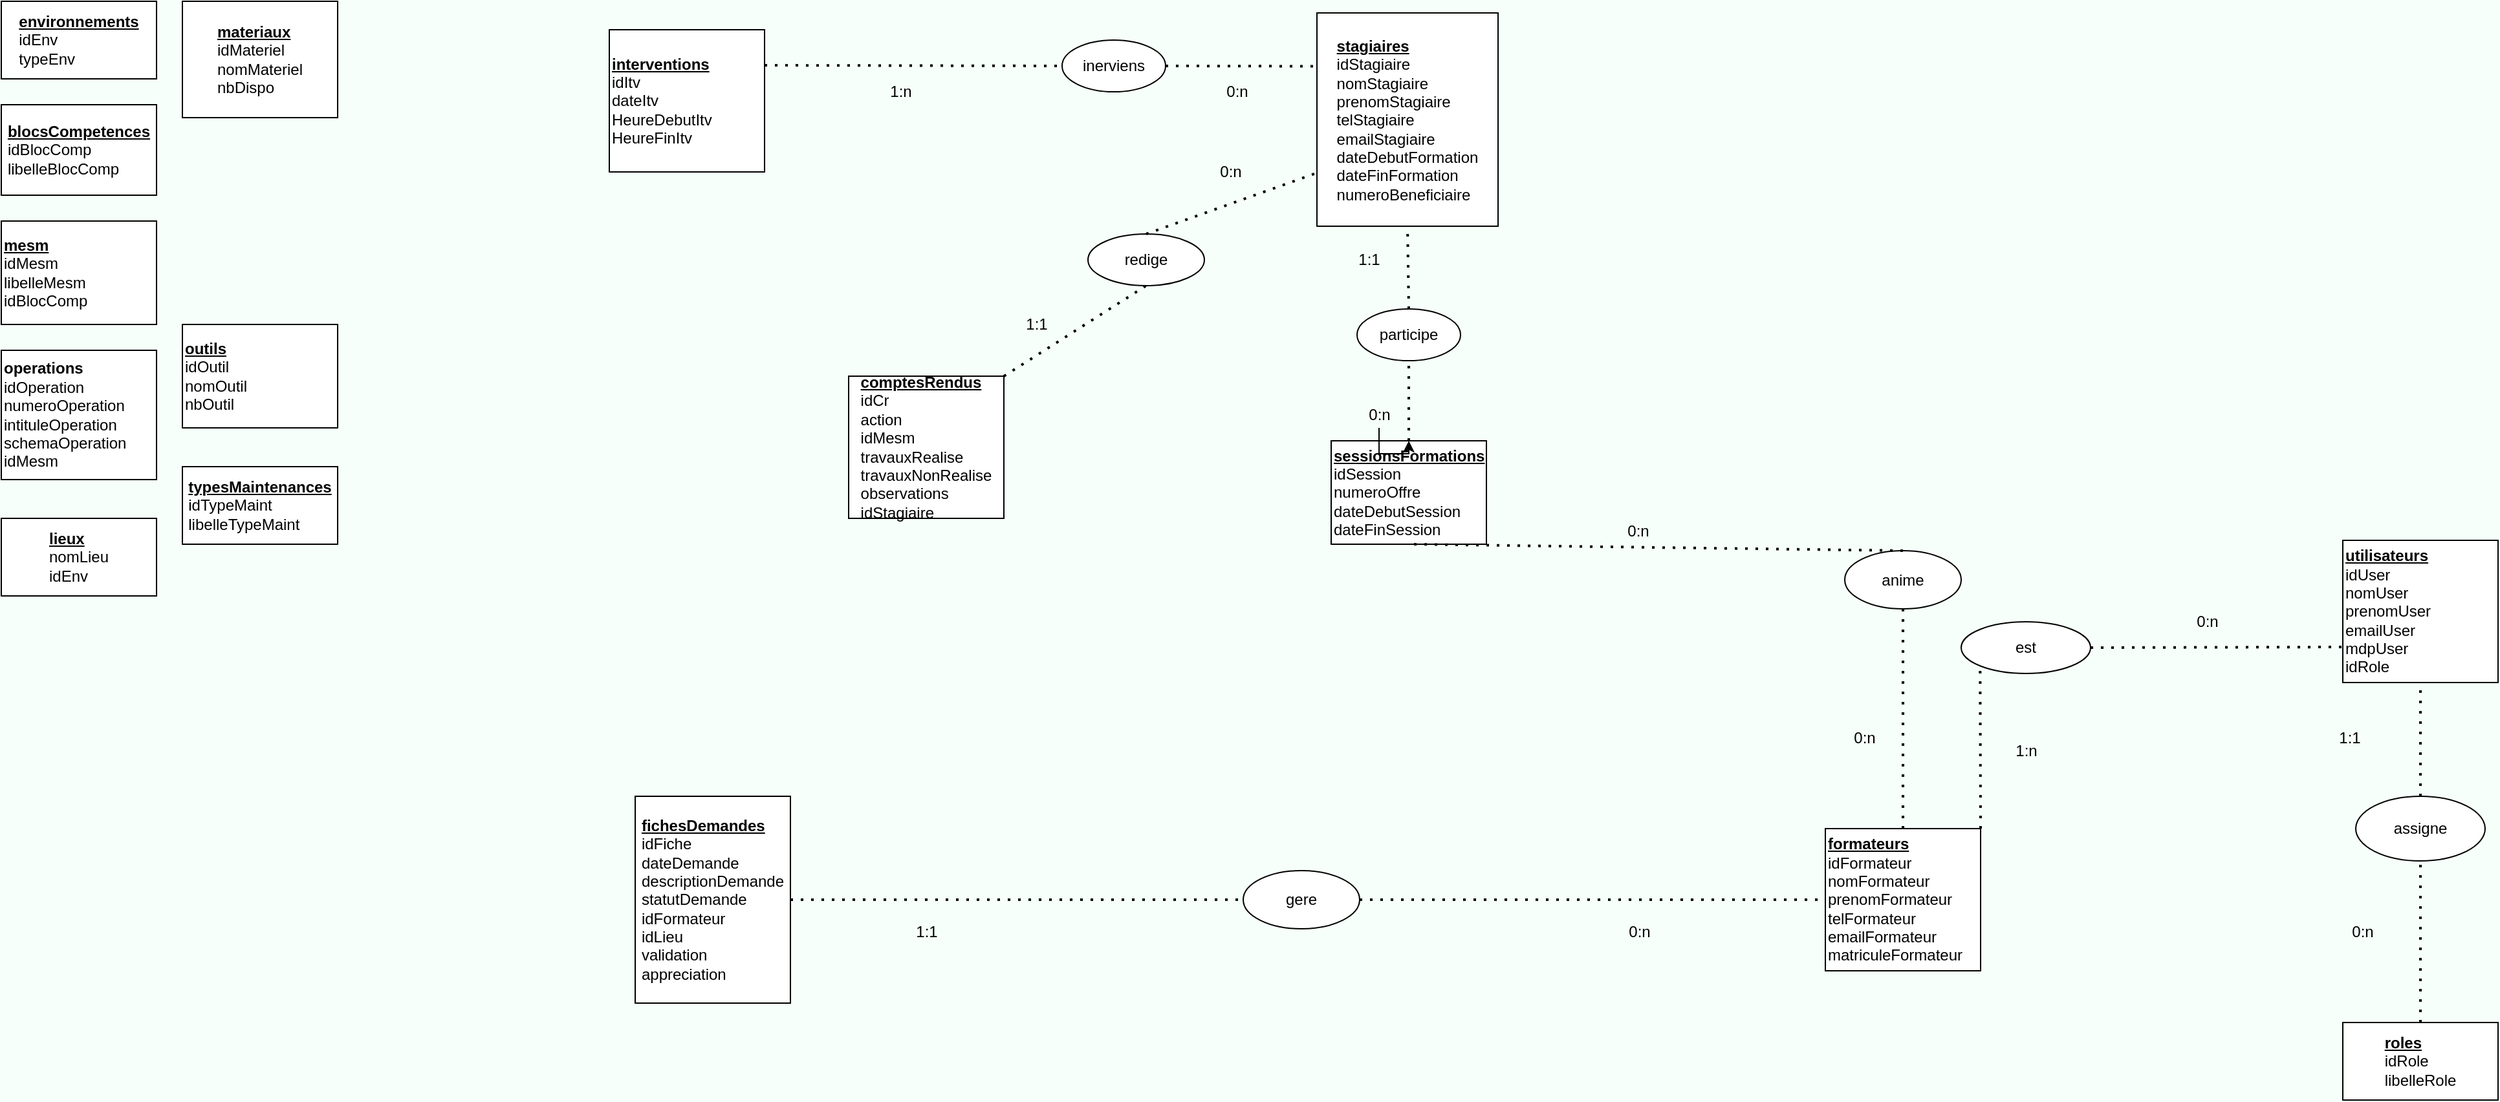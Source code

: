 <mxfile version="14.4.2" type="device"><diagram id="XcaUGge9TAUIBpKxATK-" name="Page-1"><mxGraphModel dx="1673" dy="896" grid="1" gridSize="10" guides="1" tooltips="1" connect="1" arrows="1" fold="1" page="1" pageScale="1" pageWidth="2500" pageHeight="2500" background="#F7FFFB" math="0" shadow="0"><root><mxCell id="0"/><mxCell id="1" parent="0"/><mxCell id="6x4A8jsHUXeofBG4FEEy-1" value="&lt;b&gt;&lt;u&gt;utilisateurs&lt;/u&gt;&lt;/b&gt;&lt;br&gt;idUser&lt;br&gt;nomUser&lt;br&gt;prenomUser&lt;br&gt;emailUser&lt;br&gt;mdpUser&lt;br&gt;idRole" style="rounded=0;whiteSpace=wrap;html=1;align=left;" vertex="1" parent="1"><mxGeometry x="1830" y="437" width="120" height="110" as="geometry"/></mxCell><mxCell id="6x4A8jsHUXeofBG4FEEy-2" value="&lt;div style=&quot;text-align: left&quot;&gt;&lt;b&gt;&lt;u&gt;roles&lt;/u&gt;&lt;/b&gt;&lt;/div&gt;&lt;div style=&quot;text-align: left&quot;&gt;&lt;span&gt;idRole&lt;/span&gt;&lt;/div&gt;&lt;div style=&quot;text-align: left&quot;&gt;&lt;span&gt;libelleRole&lt;/span&gt;&lt;/div&gt;" style="rounded=0;whiteSpace=wrap;html=1;" vertex="1" parent="1"><mxGeometry x="1830" y="810" width="120" height="60" as="geometry"/></mxCell><mxCell id="6x4A8jsHUXeofBG4FEEy-3" value="&lt;div style=&quot;text-align: left&quot;&gt;&lt;b&gt;&lt;u&gt;comptesRendus&lt;/u&gt;&lt;/b&gt;&lt;/div&gt;&lt;div style=&quot;text-align: left&quot;&gt;&lt;span&gt;idCr&lt;/span&gt;&lt;/div&gt;&lt;div style=&quot;text-align: left&quot;&gt;&lt;span&gt;action&lt;/span&gt;&lt;/div&gt;&lt;div style=&quot;text-align: left&quot;&gt;&lt;span&gt;idMesm&lt;/span&gt;&lt;/div&gt;&lt;div style=&quot;text-align: left&quot;&gt;&lt;span&gt;travauxRealise&lt;/span&gt;&lt;/div&gt;&lt;div style=&quot;text-align: left&quot;&gt;&lt;span&gt;travauxNonRealise&lt;/span&gt;&lt;/div&gt;&lt;div style=&quot;text-align: left&quot;&gt;&lt;span&gt;observations&lt;/span&gt;&lt;/div&gt;&lt;div style=&quot;text-align: left&quot;&gt;&lt;span&gt;idStagiaire&lt;/span&gt;&lt;/div&gt;" style="rounded=0;whiteSpace=wrap;html=1;" vertex="1" parent="1"><mxGeometry x="675" y="310" width="120" height="110" as="geometry"/></mxCell><mxCell id="6x4A8jsHUXeofBG4FEEy-4" value="&lt;div style=&quot;text-align: left&quot;&gt;&lt;u style=&quot;font-weight: bold&quot;&gt;lieux&lt;/u&gt;&lt;/div&gt;&lt;div style=&quot;text-align: left&quot;&gt;&lt;span&gt;nomLieu&lt;/span&gt;&lt;/div&gt;&lt;div style=&quot;text-align: left&quot;&gt;&lt;span&gt;idEnv&lt;/span&gt;&lt;/div&gt;" style="rounded=0;whiteSpace=wrap;html=1;" vertex="1" parent="1"><mxGeometry x="20" y="420" width="120" height="60" as="geometry"/></mxCell><mxCell id="6x4A8jsHUXeofBG4FEEy-5" value="&lt;u style=&quot;font-weight: bold&quot;&gt;outils&lt;/u&gt;&lt;br&gt;idOutil&lt;br&gt;nomOutil&lt;br&gt;nbOutil" style="rounded=0;whiteSpace=wrap;html=1;align=left;" vertex="1" parent="1"><mxGeometry x="160" y="270" width="120" height="80" as="geometry"/></mxCell><mxCell id="6x4A8jsHUXeofBG4FEEy-6" value="&lt;div style=&quot;text-align: left&quot;&gt;&lt;b&gt;&lt;u&gt;fichesDemandes&lt;/u&gt;&lt;/b&gt;&lt;/div&gt;&lt;div style=&quot;text-align: left&quot;&gt;&lt;span&gt;idFiche&lt;/span&gt;&lt;/div&gt;&lt;div style=&quot;text-align: left&quot;&gt;&lt;span&gt;dateDemande&lt;/span&gt;&lt;/div&gt;&lt;div style=&quot;text-align: left&quot;&gt;&lt;span&gt;descriptionDemande&lt;/span&gt;&lt;/div&gt;&lt;div style=&quot;text-align: left&quot;&gt;&lt;span&gt;statutDemande&lt;/span&gt;&lt;/div&gt;&lt;div style=&quot;text-align: left&quot;&gt;&lt;span&gt;idFormateur&lt;/span&gt;&lt;/div&gt;&lt;div style=&quot;text-align: left&quot;&gt;&lt;span&gt;idLieu&lt;/span&gt;&lt;/div&gt;&lt;div style=&quot;text-align: left&quot;&gt;&lt;span&gt;validation&lt;/span&gt;&lt;/div&gt;&lt;div style=&quot;text-align: left&quot;&gt;&lt;span&gt;appreciation&lt;/span&gt;&lt;/div&gt;" style="rounded=0;whiteSpace=wrap;html=1;" vertex="1" parent="1"><mxGeometry x="510" y="635" width="120" height="160" as="geometry"/></mxCell><mxCell id="6x4A8jsHUXeofBG4FEEy-7" value="&lt;div style=&quot;text-align: left&quot;&gt;&lt;u style=&quot;font-weight: bold&quot;&gt;environnements&lt;/u&gt;&lt;/div&gt;&lt;div style=&quot;text-align: left&quot;&gt;&lt;span&gt;idEnv&lt;/span&gt;&lt;/div&gt;&lt;div style=&quot;text-align: left&quot;&gt;&lt;span&gt;typeEnv&lt;/span&gt;&lt;/div&gt;" style="rounded=0;whiteSpace=wrap;html=1;" vertex="1" parent="1"><mxGeometry x="20" y="20" width="120" height="60" as="geometry"/></mxCell><mxCell id="6x4A8jsHUXeofBG4FEEy-8" value="&lt;div style=&quot;text-align: left&quot;&gt;&lt;u style=&quot;font-weight: bold&quot;&gt;materiaux&lt;/u&gt;&lt;/div&gt;&lt;div style=&quot;text-align: left&quot;&gt;&lt;span&gt;idMateriel&lt;/span&gt;&lt;/div&gt;&lt;div style=&quot;text-align: left&quot;&gt;&lt;span&gt;nomMateriel&lt;/span&gt;&lt;/div&gt;&lt;div style=&quot;text-align: left&quot;&gt;&lt;span&gt;nbDispo&lt;/span&gt;&lt;/div&gt;" style="rounded=0;whiteSpace=wrap;html=1;" vertex="1" parent="1"><mxGeometry x="160" y="20" width="120" height="90" as="geometry"/></mxCell><mxCell id="6x4A8jsHUXeofBG4FEEy-9" value="&lt;div style=&quot;text-align: left&quot;&gt;&lt;b&gt;&lt;u&gt;blocsCompetences&lt;/u&gt;&lt;/b&gt;&lt;/div&gt;&lt;div style=&quot;text-align: left&quot;&gt;&lt;span&gt;idBlocComp&lt;/span&gt;&lt;/div&gt;&lt;div style=&quot;text-align: left&quot;&gt;&lt;span&gt;libelleBlocComp&lt;/span&gt;&lt;/div&gt;" style="rounded=0;whiteSpace=wrap;html=1;" vertex="1" parent="1"><mxGeometry x="20" y="100" width="120" height="70" as="geometry"/></mxCell><mxCell id="6x4A8jsHUXeofBG4FEEy-10" value="&lt;div style=&quot;text-align: left&quot;&gt;&lt;u style=&quot;font-weight: bold&quot;&gt;typesMaintenances&lt;/u&gt;&lt;/div&gt;&lt;div style=&quot;text-align: left&quot;&gt;&lt;span&gt;idTypeMaint&lt;/span&gt;&lt;/div&gt;&lt;div style=&quot;text-align: left&quot;&gt;&lt;span&gt;libelleTypeMaint&lt;/span&gt;&lt;/div&gt;" style="rounded=0;whiteSpace=wrap;html=1;" vertex="1" parent="1"><mxGeometry x="160" y="380" width="120" height="60" as="geometry"/></mxCell><mxCell id="6x4A8jsHUXeofBG4FEEy-11" value="&lt;b&gt;&lt;u&gt;mesm&lt;/u&gt;&lt;/b&gt;&lt;br&gt;idMesm&lt;br&gt;libelleMesm&lt;br&gt;idBlocComp" style="rounded=0;whiteSpace=wrap;html=1;align=left;" vertex="1" parent="1"><mxGeometry x="20" y="190" width="120" height="80" as="geometry"/></mxCell><mxCell id="6x4A8jsHUXeofBG4FEEy-12" value="&lt;b&gt;operations&lt;/b&gt;&lt;br&gt;idOperation&lt;br&gt;numeroOperation&lt;br&gt;intituleOperation&lt;br&gt;schemaOperation&lt;br&gt;idMesm" style="rounded=0;whiteSpace=wrap;html=1;align=left;" vertex="1" parent="1"><mxGeometry x="20" y="290" width="120" height="100" as="geometry"/></mxCell><mxCell id="6x4A8jsHUXeofBG4FEEy-13" value="&lt;b&gt;&lt;u&gt;formateurs&lt;/u&gt;&lt;/b&gt;&lt;br&gt;idFormateur&lt;br&gt;nomFormateur&lt;br&gt;prenomFormateur&lt;br&gt;telFormateur&lt;br&gt;emailFormateur&lt;br&gt;matriculeFormateur" style="rounded=0;whiteSpace=wrap;html=1;align=left;" vertex="1" parent="1"><mxGeometry x="1430" y="660" width="120" height="110" as="geometry"/></mxCell><mxCell id="6x4A8jsHUXeofBG4FEEy-14" value="&lt;b&gt;&lt;u&gt;sessionsFormations&lt;/u&gt;&lt;/b&gt;&lt;br&gt;idSession&lt;br&gt;numeroOffre&lt;br&gt;dateDebutSession&lt;br&gt;dateFinSession" style="rounded=0;whiteSpace=wrap;html=1;align=left;" vertex="1" parent="1"><mxGeometry x="1048" y="360" width="120" height="80" as="geometry"/></mxCell><mxCell id="6x4A8jsHUXeofBG4FEEy-15" value="&lt;div style=&quot;text-align: left&quot;&gt;&lt;u style=&quot;font-weight: bold&quot;&gt;stagiaires&lt;/u&gt;&lt;/div&gt;&lt;div style=&quot;text-align: left&quot;&gt;&lt;span&gt;idStagiaire&lt;/span&gt;&lt;/div&gt;&lt;div style=&quot;text-align: left&quot;&gt;&lt;span&gt;nomStagiaire&lt;/span&gt;&lt;/div&gt;&lt;div style=&quot;text-align: left&quot;&gt;&lt;span&gt;prenomStagiaire&lt;/span&gt;&lt;/div&gt;&lt;div style=&quot;text-align: left&quot;&gt;&lt;span&gt;telStagiaire&lt;/span&gt;&lt;/div&gt;&lt;div style=&quot;text-align: left&quot;&gt;&lt;span&gt;emailStagiaire&lt;/span&gt;&lt;/div&gt;&lt;div style=&quot;text-align: left&quot;&gt;&lt;span&gt;dateDebutFormation&lt;/span&gt;&lt;/div&gt;&lt;div style=&quot;text-align: left&quot;&gt;&lt;span&gt;dateFinFormation&lt;/span&gt;&lt;/div&gt;&lt;div style=&quot;text-align: left&quot;&gt;&lt;span&gt;numeroBeneficiaire&lt;/span&gt;&lt;/div&gt;" style="rounded=0;whiteSpace=wrap;html=1;" vertex="1" parent="1"><mxGeometry x="1037" y="29" width="140" height="165" as="geometry"/></mxCell><mxCell id="6x4A8jsHUXeofBG4FEEy-16" value="&lt;b&gt;&lt;u&gt;interventions&lt;/u&gt;&lt;/b&gt;&lt;br&gt;idItv&lt;br&gt;dateItv&lt;br&gt;HeureDebutItv&lt;br&gt;HeureFinItv" style="rounded=0;whiteSpace=wrap;html=1;align=left;" vertex="1" parent="1"><mxGeometry x="490" y="42" width="120" height="110" as="geometry"/></mxCell><mxCell id="6x4A8jsHUXeofBG4FEEy-17" value="assigne" style="ellipse;whiteSpace=wrap;html=1;" vertex="1" parent="1"><mxGeometry x="1840" y="635" width="100" height="50" as="geometry"/></mxCell><mxCell id="6x4A8jsHUXeofBG4FEEy-23" value="1:1" style="text;html=1;align=center;verticalAlign=middle;resizable=0;points=[];autosize=1;" vertex="1" parent="1"><mxGeometry x="1820" y="580" width="30" height="20" as="geometry"/></mxCell><mxCell id="6x4A8jsHUXeofBG4FEEy-25" value="0:n" style="text;html=1;align=center;verticalAlign=middle;resizable=0;points=[];autosize=1;" vertex="1" parent="1"><mxGeometry x="1830" y="730" width="30" height="20" as="geometry"/></mxCell><mxCell id="6x4A8jsHUXeofBG4FEEy-26" value="anime" style="ellipse;whiteSpace=wrap;html=1;" vertex="1" parent="1"><mxGeometry x="1445" y="445" width="90" height="45" as="geometry"/></mxCell><mxCell id="6x4A8jsHUXeofBG4FEEy-29" value="participe" style="ellipse;whiteSpace=wrap;html=1;" vertex="1" parent="1"><mxGeometry x="1068" y="258" width="80" height="40" as="geometry"/></mxCell><mxCell id="6x4A8jsHUXeofBG4FEEy-42" value="" style="edgeStyle=orthogonalEdgeStyle;rounded=0;orthogonalLoop=1;jettySize=auto;html=1;" edge="1" parent="1" source="6x4A8jsHUXeofBG4FEEy-32" target="6x4A8jsHUXeofBG4FEEy-14"><mxGeometry relative="1" as="geometry"/></mxCell><mxCell id="6x4A8jsHUXeofBG4FEEy-32" value="0:n" style="text;html=1;align=center;verticalAlign=middle;resizable=0;points=[];autosize=1;" vertex="1" parent="1"><mxGeometry x="1070" y="330" width="30" height="20" as="geometry"/></mxCell><mxCell id="6x4A8jsHUXeofBG4FEEy-33" value="1:1" style="text;html=1;align=center;verticalAlign=middle;resizable=0;points=[];autosize=1;" vertex="1" parent="1"><mxGeometry x="1062" y="210" width="30" height="20" as="geometry"/></mxCell><mxCell id="6x4A8jsHUXeofBG4FEEy-34" value="0:n" style="text;html=1;align=center;verticalAlign=middle;resizable=0;points=[];autosize=1;" vertex="1" parent="1"><mxGeometry x="1270" y="420" width="30" height="20" as="geometry"/></mxCell><mxCell id="6x4A8jsHUXeofBG4FEEy-35" value="0:n" style="text;html=1;align=center;verticalAlign=middle;resizable=0;points=[];autosize=1;" vertex="1" parent="1"><mxGeometry x="1445" y="580" width="30" height="20" as="geometry"/></mxCell><mxCell id="6x4A8jsHUXeofBG4FEEy-36" value="gere" style="ellipse;whiteSpace=wrap;html=1;" vertex="1" parent="1"><mxGeometry x="980" y="692.5" width="90" height="45" as="geometry"/></mxCell><mxCell id="6x4A8jsHUXeofBG4FEEy-39" value="0:n" style="text;html=1;align=center;verticalAlign=middle;resizable=0;points=[];autosize=1;" vertex="1" parent="1"><mxGeometry x="1271" y="730" width="30" height="20" as="geometry"/></mxCell><mxCell id="6x4A8jsHUXeofBG4FEEy-40" value="1:1" style="text;html=1;align=center;verticalAlign=middle;resizable=0;points=[];autosize=1;" vertex="1" parent="1"><mxGeometry x="720" y="730" width="30" height="20" as="geometry"/></mxCell><mxCell id="6x4A8jsHUXeofBG4FEEy-41" value="" style="endArrow=none;dashed=1;html=1;dashPattern=1 3;strokeWidth=2;entryX=0.5;entryY=1;entryDx=0;entryDy=0;exitX=0.5;exitY=0;exitDx=0;exitDy=0;" edge="1" parent="1" source="6x4A8jsHUXeofBG4FEEy-14" target="6x4A8jsHUXeofBG4FEEy-29"><mxGeometry width="50" height="50" relative="1" as="geometry"><mxPoint x="990" y="340" as="sourcePoint"/><mxPoint x="1040" y="290" as="targetPoint"/></mxGeometry></mxCell><mxCell id="6x4A8jsHUXeofBG4FEEy-43" value="" style="endArrow=none;dashed=1;html=1;dashPattern=1 3;strokeWidth=2;exitX=0.5;exitY=0;exitDx=0;exitDy=0;entryX=0.5;entryY=1;entryDx=0;entryDy=0;" edge="1" parent="1" source="6x4A8jsHUXeofBG4FEEy-29" target="6x4A8jsHUXeofBG4FEEy-15"><mxGeometry width="50" height="50" relative="1" as="geometry"><mxPoint x="1100" y="230" as="sourcePoint"/><mxPoint x="1120" y="220" as="targetPoint"/></mxGeometry></mxCell><mxCell id="6x4A8jsHUXeofBG4FEEy-44" value="" style="endArrow=none;dashed=1;html=1;dashPattern=1 3;strokeWidth=2;entryX=0.5;entryY=1;entryDx=0;entryDy=0;exitX=0.5;exitY=0;exitDx=0;exitDy=0;" edge="1" parent="1" source="6x4A8jsHUXeofBG4FEEy-26" target="6x4A8jsHUXeofBG4FEEy-14"><mxGeometry width="50" height="50" relative="1" as="geometry"><mxPoint x="1100" y="500" as="sourcePoint"/><mxPoint x="1150" y="450" as="targetPoint"/></mxGeometry></mxCell><mxCell id="6x4A8jsHUXeofBG4FEEy-45" value="" style="endArrow=none;dashed=1;html=1;dashPattern=1 3;strokeWidth=2;exitX=0.5;exitY=0;exitDx=0;exitDy=0;entryX=0.5;entryY=1;entryDx=0;entryDy=0;" edge="1" parent="1" source="6x4A8jsHUXeofBG4FEEy-13" target="6x4A8jsHUXeofBG4FEEy-26"><mxGeometry width="50" height="50" relative="1" as="geometry"><mxPoint x="1190" y="640" as="sourcePoint"/><mxPoint x="1240" y="590" as="targetPoint"/></mxGeometry></mxCell><mxCell id="6x4A8jsHUXeofBG4FEEy-46" value="" style="endArrow=none;dashed=1;html=1;dashPattern=1 3;strokeWidth=2;entryX=0;entryY=0.5;entryDx=0;entryDy=0;exitX=1;exitY=0.5;exitDx=0;exitDy=0;" edge="1" parent="1" source="6x4A8jsHUXeofBG4FEEy-36" target="6x4A8jsHUXeofBG4FEEy-13"><mxGeometry width="50" height="50" relative="1" as="geometry"><mxPoint x="960" y="790" as="sourcePoint"/><mxPoint x="1010" y="740" as="targetPoint"/></mxGeometry></mxCell><mxCell id="6x4A8jsHUXeofBG4FEEy-47" value="" style="endArrow=none;dashed=1;html=1;dashPattern=1 3;strokeWidth=2;entryX=0;entryY=0.5;entryDx=0;entryDy=0;exitX=1;exitY=0.5;exitDx=0;exitDy=0;" edge="1" parent="1" source="6x4A8jsHUXeofBG4FEEy-6" target="6x4A8jsHUXeofBG4FEEy-36"><mxGeometry width="50" height="50" relative="1" as="geometry"><mxPoint x="810" y="820" as="sourcePoint"/><mxPoint x="860" y="770" as="targetPoint"/></mxGeometry></mxCell><mxCell id="6x4A8jsHUXeofBG4FEEy-48" value="" style="endArrow=none;dashed=1;html=1;dashPattern=1 3;strokeWidth=2;exitX=0.5;exitY=0;exitDx=0;exitDy=0;entryX=0.5;entryY=1;entryDx=0;entryDy=0;" edge="1" parent="1" source="6x4A8jsHUXeofBG4FEEy-17" target="6x4A8jsHUXeofBG4FEEy-1"><mxGeometry width="50" height="50" relative="1" as="geometry"><mxPoint x="1370" y="180" as="sourcePoint"/><mxPoint x="1420" y="130" as="targetPoint"/></mxGeometry></mxCell><mxCell id="6x4A8jsHUXeofBG4FEEy-49" value="" style="endArrow=none;dashed=1;html=1;dashPattern=1 3;strokeWidth=2;exitX=0.5;exitY=0;exitDx=0;exitDy=0;entryX=0.5;entryY=1;entryDx=0;entryDy=0;" edge="1" parent="1" source="6x4A8jsHUXeofBG4FEEy-2" target="6x4A8jsHUXeofBG4FEEy-17"><mxGeometry width="50" height="50" relative="1" as="geometry"><mxPoint x="1370" y="280" as="sourcePoint"/><mxPoint x="1420" y="230" as="targetPoint"/></mxGeometry></mxCell><mxCell id="6x4A8jsHUXeofBG4FEEy-50" value="inerviens" style="ellipse;whiteSpace=wrap;html=1;" vertex="1" parent="1"><mxGeometry x="840" y="50" width="80" height="40" as="geometry"/></mxCell><mxCell id="6x4A8jsHUXeofBG4FEEy-53" value="" style="endArrow=none;dashed=1;html=1;dashPattern=1 3;strokeWidth=2;entryX=0;entryY=0.25;entryDx=0;entryDy=0;exitX=1;exitY=0.5;exitDx=0;exitDy=0;" edge="1" parent="1" source="6x4A8jsHUXeofBG4FEEy-50" target="6x4A8jsHUXeofBG4FEEy-15"><mxGeometry width="50" height="50" relative="1" as="geometry"><mxPoint x="920" y="190" as="sourcePoint"/><mxPoint x="970" y="140" as="targetPoint"/></mxGeometry></mxCell><mxCell id="6x4A8jsHUXeofBG4FEEy-54" value="" style="endArrow=none;dashed=1;html=1;dashPattern=1 3;strokeWidth=2;entryX=0;entryY=0.5;entryDx=0;entryDy=0;exitX=1;exitY=0.25;exitDx=0;exitDy=0;" edge="1" parent="1" source="6x4A8jsHUXeofBG4FEEy-16" target="6x4A8jsHUXeofBG4FEEy-50"><mxGeometry width="50" height="50" relative="1" as="geometry"><mxPoint x="790" y="230" as="sourcePoint"/><mxPoint x="840" y="180" as="targetPoint"/></mxGeometry></mxCell><mxCell id="6x4A8jsHUXeofBG4FEEy-55" value="1:n" style="text;html=1;align=center;verticalAlign=middle;resizable=0;points=[];autosize=1;" vertex="1" parent="1"><mxGeometry x="700" y="80" width="30" height="20" as="geometry"/></mxCell><mxCell id="6x4A8jsHUXeofBG4FEEy-56" value="0:n" style="text;html=1;align=center;verticalAlign=middle;resizable=0;points=[];autosize=1;" vertex="1" parent="1"><mxGeometry x="960" y="80" width="30" height="20" as="geometry"/></mxCell><mxCell id="6x4A8jsHUXeofBG4FEEy-62" value="redige" style="ellipse;whiteSpace=wrap;html=1;" vertex="1" parent="1"><mxGeometry x="860" y="200" width="90" height="40" as="geometry"/></mxCell><mxCell id="6x4A8jsHUXeofBG4FEEy-63" value="" style="endArrow=none;dashed=1;html=1;dashPattern=1 3;strokeWidth=2;entryX=0.5;entryY=1;entryDx=0;entryDy=0;exitX=1;exitY=0;exitDx=0;exitDy=0;" edge="1" parent="1" source="6x4A8jsHUXeofBG4FEEy-3" target="6x4A8jsHUXeofBG4FEEy-62"><mxGeometry width="50" height="50" relative="1" as="geometry"><mxPoint x="560" y="490" as="sourcePoint"/><mxPoint x="610" y="440" as="targetPoint"/></mxGeometry></mxCell><mxCell id="6x4A8jsHUXeofBG4FEEy-64" value="" style="endArrow=none;dashed=1;html=1;dashPattern=1 3;strokeWidth=2;exitX=0.5;exitY=0;exitDx=0;exitDy=0;entryX=0;entryY=0.75;entryDx=0;entryDy=0;" edge="1" parent="1" source="6x4A8jsHUXeofBG4FEEy-62" target="6x4A8jsHUXeofBG4FEEy-15"><mxGeometry width="50" height="50" relative="1" as="geometry"><mxPoint x="960" y="200" as="sourcePoint"/><mxPoint x="1010" y="150" as="targetPoint"/></mxGeometry></mxCell><mxCell id="6x4A8jsHUXeofBG4FEEy-65" value="est" style="ellipse;whiteSpace=wrap;html=1;" vertex="1" parent="1"><mxGeometry x="1535" y="500" width="100" height="40" as="geometry"/></mxCell><mxCell id="6x4A8jsHUXeofBG4FEEy-66" value="" style="endArrow=none;dashed=1;html=1;dashPattern=1 3;strokeWidth=2;entryX=0;entryY=1;entryDx=0;entryDy=0;exitX=1;exitY=0;exitDx=0;exitDy=0;" edge="1" parent="1" source="6x4A8jsHUXeofBG4FEEy-13" target="6x4A8jsHUXeofBG4FEEy-65"><mxGeometry width="50" height="50" relative="1" as="geometry"><mxPoint x="1630" y="670" as="sourcePoint"/><mxPoint x="1680" y="620" as="targetPoint"/></mxGeometry></mxCell><mxCell id="6x4A8jsHUXeofBG4FEEy-67" value="" style="endArrow=none;dashed=1;html=1;dashPattern=1 3;strokeWidth=2;entryX=0;entryY=0.75;entryDx=0;entryDy=0;exitX=1;exitY=0.5;exitDx=0;exitDy=0;" edge="1" parent="1" source="6x4A8jsHUXeofBG4FEEy-65" target="6x4A8jsHUXeofBG4FEEy-1"><mxGeometry width="50" height="50" relative="1" as="geometry"><mxPoint x="1680" y="660" as="sourcePoint"/><mxPoint x="1730" y="610" as="targetPoint"/></mxGeometry></mxCell><mxCell id="6x4A8jsHUXeofBG4FEEy-68" value="1:n" style="text;html=1;align=center;verticalAlign=middle;resizable=0;points=[];autosize=1;" vertex="1" parent="1"><mxGeometry x="1570" y="590" width="30" height="20" as="geometry"/></mxCell><mxCell id="6x4A8jsHUXeofBG4FEEy-69" value="0:n" style="text;html=1;align=center;verticalAlign=middle;resizable=0;points=[];autosize=1;" vertex="1" parent="1"><mxGeometry x="1710" y="490" width="30" height="20" as="geometry"/></mxCell><mxCell id="6x4A8jsHUXeofBG4FEEy-70" value="1:1" style="text;html=1;align=center;verticalAlign=middle;resizable=0;points=[];autosize=1;" vertex="1" parent="1"><mxGeometry x="805" y="260" width="30" height="20" as="geometry"/></mxCell><mxCell id="6x4A8jsHUXeofBG4FEEy-71" value="0:n" style="text;html=1;align=center;verticalAlign=middle;resizable=0;points=[];autosize=1;" vertex="1" parent="1"><mxGeometry x="955" y="142" width="30" height="20" as="geometry"/></mxCell></root></mxGraphModel></diagram></mxfile>